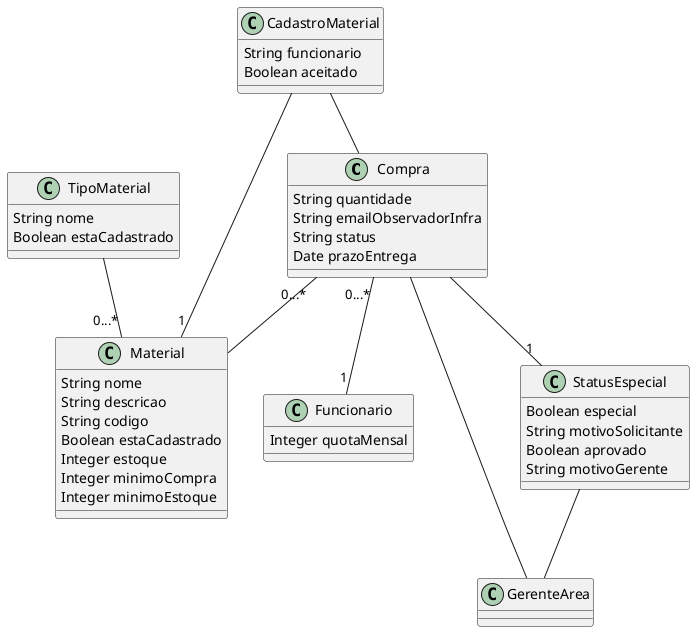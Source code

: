 ' Rafael: Galera, pelo UC1, eu acho que é um material
' por solicitação, mas não tenho certeza
' Pela UC12, não tenho certeza se a solicitacao de Cadastro só pode ser feita
' com uma solicitação de Compra, mas coloquei o CadastroMaterial -- Compra,
' porque parece ser o caso.


@startuml
'https://plantuml.com/class-diagram

Compra "0...*" -- Material
TipoMaterial -- "0...*" Material
CadastroMaterial -- "1" Material
CadastroMaterial -- Compra
Compra "0...*"-- "1" Funcionario
Compra -- GerenteArea
Compra -- "1" StatusEspecial
StatusEspecial -- GerenteArea

class TipoMaterial {
    String nome
    Boolean estaCadastrado
}

class Material {
    String nome
    String descricao
    String codigo
    Boolean estaCadastrado
    Integer estoque
    Integer minimoCompra
    Integer minimoEstoque
}



class Funcionario {
    Integer quotaMensal
}

class GerenteArea {

}


class CadastroMaterial {
    String funcionario
    Boolean aceitado
}


class StatusEspecial {
    Boolean especial
    String motivoSolicitante
    Boolean aprovado
    String motivoGerente

}

class Compra {
    String quantidade
    String emailObservadorInfra
    String status
    Date prazoEntrega
}

@enduml